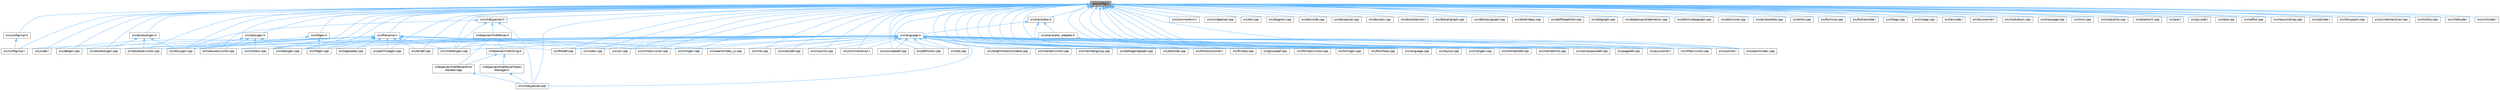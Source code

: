 digraph "src/config.h"
{
 // INTERACTIVE_SVG=YES
 // LATEX_PDF_SIZE
  bgcolor="transparent";
  edge [fontname=Helvetica,fontsize=10,labelfontname=Helvetica,labelfontsize=10];
  node [fontname=Helvetica,fontsize=10,shape=box,height=0.2,width=0.4];
  Node1 [label="src/config.h",height=0.2,width=0.4,color="gray40", fillcolor="grey60", style="filled", fontcolor="black",tooltip=" "];
  Node1 -> Node2 [dir="back",color="steelblue1",style="solid"];
  Node2 [label="src/cite.cpp",height=0.2,width=0.4,color="grey40", fillcolor="white", style="filled",URL="$d5/d0b/cite_8cpp.html",tooltip=" "];
  Node1 -> Node3 [dir="back",color="steelblue1",style="solid"];
  Node3 [label="src/classdef.cpp",height=0.2,width=0.4,color="grey40", fillcolor="white", style="filled",URL="$de/d89/classdef_8cpp.html",tooltip=" "];
  Node1 -> Node4 [dir="back",color="steelblue1",style="solid"];
  Node4 [label="src/classlist.cpp",height=0.2,width=0.4,color="grey40", fillcolor="white", style="filled",URL="$d6/d10/classlist_8cpp.html",tooltip=" "];
  Node1 -> Node5 [dir="back",color="steelblue1",style="solid"];
  Node5 [label="src/code.l",height=0.2,width=0.4,color="grey40", fillcolor="white", style="filled",URL="$da/d1f/code_8l.html",tooltip=" "];
  Node1 -> Node6 [dir="back",color="steelblue1",style="solid"];
  Node6 [label="src/commentcnv.l",height=0.2,width=0.4,color="grey40", fillcolor="white", style="filled",URL="$d0/d47/commentcnv_8l.html",tooltip=" "];
  Node1 -> Node7 [dir="back",color="steelblue1",style="solid"];
  Node7 [label="src/commentscan.l",height=0.2,width=0.4,color="grey40", fillcolor="white", style="filled",URL="$d7/d5f/commentscan_8l.html",tooltip=" "];
  Node1 -> Node8 [dir="back",color="steelblue1",style="solid"];
  Node8 [label="src/conceptdef.cpp",height=0.2,width=0.4,color="grey40", fillcolor="white", style="filled",URL="$d8/d0a/conceptdef_8cpp.html",tooltip=" "];
  Node1 -> Node9 [dir="back",color="steelblue1",style="solid"];
  Node9 [label="src/condparser.cpp",height=0.2,width=0.4,color="grey40", fillcolor="white", style="filled",URL="$d7/d6d/condparser_8cpp.html",tooltip=" "];
  Node1 -> Node10 [dir="back",color="steelblue1",style="solid"];
  Node10 [label="src/configimpl.h",height=0.2,width=0.4,color="grey40", fillcolor="white", style="filled",URL="$db/db1/configimpl_8h.html",tooltip=" "];
  Node10 -> Node11 [dir="back",color="steelblue1",style="solid"];
  Node11 [label="src/configimpl.l",height=0.2,width=0.4,color="grey40", fillcolor="white", style="filled",URL="$d9/de3/configimpl_8l.html",tooltip=" "];
  Node1 -> Node11 [dir="back",color="steelblue1",style="solid"];
  Node1 -> Node12 [dir="back",color="steelblue1",style="solid"];
  Node12 [label="src/context.cpp",height=0.2,width=0.4,color="grey40", fillcolor="white", style="filled",URL="$db/d12/context_8cpp.html",tooltip=" "];
  Node1 -> Node13 [dir="back",color="steelblue1",style="solid"];
  Node13 [label="src/defgen.cpp",height=0.2,width=0.4,color="grey40", fillcolor="white", style="filled",URL="$d3/d17/defgen_8cpp.html",tooltip=" "];
  Node1 -> Node14 [dir="back",color="steelblue1",style="solid"];
  Node14 [label="src/definition.cpp",height=0.2,width=0.4,color="grey40", fillcolor="white", style="filled",URL="$d3/dea/definition_8cpp.html",tooltip=" "];
  Node1 -> Node15 [dir="back",color="steelblue1",style="solid"];
  Node15 [label="src/dia.cpp",height=0.2,width=0.4,color="grey40", fillcolor="white", style="filled",URL="$d1/df5/dia_8cpp.html",tooltip=" "];
  Node1 -> Node16 [dir="back",color="steelblue1",style="solid"];
  Node16 [label="src/diagram.cpp",height=0.2,width=0.4,color="grey40", fillcolor="white", style="filled",URL="$da/d0d/diagram_8cpp.html",tooltip=" "];
  Node1 -> Node17 [dir="back",color="steelblue1",style="solid"];
  Node17 [label="src/dirdef.cpp",height=0.2,width=0.4,color="grey40", fillcolor="white", style="filled",URL="$d8/d52/dirdef_8cpp.html",tooltip=" "];
  Node1 -> Node18 [dir="back",color="steelblue1",style="solid"];
  Node18 [label="src/docbookgen.cpp",height=0.2,width=0.4,color="grey40", fillcolor="white", style="filled",URL="$d8/d29/docbookgen_8cpp.html",tooltip=" "];
  Node1 -> Node19 [dir="back",color="steelblue1",style="solid"];
  Node19 [label="src/docbookgen.h",height=0.2,width=0.4,color="grey40", fillcolor="white", style="filled",URL="$de/dea/docbookgen_8h.html",tooltip=" "];
  Node19 -> Node18 [dir="back",color="steelblue1",style="solid"];
  Node19 -> Node20 [dir="back",color="steelblue1",style="solid"];
  Node20 [label="src/docbookvisitor.cpp",height=0.2,width=0.4,color="grey40", fillcolor="white", style="filled",URL="$dc/d05/docbookvisitor_8cpp.html",tooltip=" "];
  Node19 -> Node21 [dir="back",color="steelblue1",style="solid"];
  Node21 [label="src/doxygen.cpp",height=0.2,width=0.4,color="grey40", fillcolor="white", style="filled",URL="$dc/d98/doxygen_8cpp.html",tooltip=" "];
  Node1 -> Node20 [dir="back",color="steelblue1",style="solid"];
  Node1 -> Node22 [dir="back",color="steelblue1",style="solid"];
  Node22 [label="src/docnode.cpp",height=0.2,width=0.4,color="grey40", fillcolor="white", style="filled",URL="$d0/d2b/docnode_8cpp.html",tooltip=" "];
  Node1 -> Node23 [dir="back",color="steelblue1",style="solid"];
  Node23 [label="src/docparser.cpp",height=0.2,width=0.4,color="grey40", fillcolor="white", style="filled",URL="$da/d17/docparser_8cpp.html",tooltip=" "];
  Node1 -> Node24 [dir="back",color="steelblue1",style="solid"];
  Node24 [label="src/docsets.cpp",height=0.2,width=0.4,color="grey40", fillcolor="white", style="filled",URL="$d7/d8f/docsets_8cpp.html",tooltip=" "];
  Node1 -> Node25 [dir="back",color="steelblue1",style="solid"];
  Node25 [label="src/doctokenizer.l",height=0.2,width=0.4,color="grey40", fillcolor="white", style="filled",URL="$d1/d39/doctokenizer_8l.html",tooltip=" "];
  Node1 -> Node26 [dir="back",color="steelblue1",style="solid"];
  Node26 [label="src/dot.cpp",height=0.2,width=0.4,color="grey40", fillcolor="white", style="filled",URL="$de/daa/dot_8cpp.html",tooltip=" "];
  Node1 -> Node27 [dir="back",color="steelblue1",style="solid"];
  Node27 [label="src/dotcallgraph.cpp",height=0.2,width=0.4,color="grey40", fillcolor="white", style="filled",URL="$d4/dd5/dotcallgraph_8cpp.html",tooltip=" "];
  Node1 -> Node28 [dir="back",color="steelblue1",style="solid"];
  Node28 [label="src/dotclassgraph.cpp",height=0.2,width=0.4,color="grey40", fillcolor="white", style="filled",URL="$d4/dcd/dotclassgraph_8cpp.html",tooltip=" "];
  Node1 -> Node29 [dir="back",color="steelblue1",style="solid"];
  Node29 [label="src/dotdirdeps.cpp",height=0.2,width=0.4,color="grey40", fillcolor="white", style="filled",URL="$da/d45/dotdirdeps_8cpp.html",tooltip=" "];
  Node1 -> Node30 [dir="back",color="steelblue1",style="solid"];
  Node30 [label="src/dotfilepatcher.cpp",height=0.2,width=0.4,color="grey40", fillcolor="white", style="filled",URL="$d9/d92/dotfilepatcher_8cpp.html",tooltip=" "];
  Node1 -> Node31 [dir="back",color="steelblue1",style="solid"];
  Node31 [label="src/dotgraph.cpp",height=0.2,width=0.4,color="grey40", fillcolor="white", style="filled",URL="$de/d45/dotgraph_8cpp.html",tooltip=" "];
  Node1 -> Node32 [dir="back",color="steelblue1",style="solid"];
  Node32 [label="src/dotgroupcollaboration.cpp",height=0.2,width=0.4,color="grey40", fillcolor="white", style="filled",URL="$d1/d86/dotgroupcollaboration_8cpp.html",tooltip=" "];
  Node1 -> Node33 [dir="back",color="steelblue1",style="solid"];
  Node33 [label="src/dotincldepgraph.cpp",height=0.2,width=0.4,color="grey40", fillcolor="white", style="filled",URL="$da/d57/dotincldepgraph_8cpp.html",tooltip=" "];
  Node1 -> Node34 [dir="back",color="steelblue1",style="solid"];
  Node34 [label="src/dotlegendgraph.cpp",height=0.2,width=0.4,color="grey40", fillcolor="white", style="filled",URL="$d4/d33/dotlegendgraph_8cpp.html",tooltip=" "];
  Node1 -> Node35 [dir="back",color="steelblue1",style="solid"];
  Node35 [label="src/dotnode.cpp",height=0.2,width=0.4,color="grey40", fillcolor="white", style="filled",URL="$df/d58/dotnode_8cpp.html",tooltip=" "];
  Node1 -> Node36 [dir="back",color="steelblue1",style="solid"];
  Node36 [label="src/dotrunner.cpp",height=0.2,width=0.4,color="grey40", fillcolor="white", style="filled",URL="$d1/dfe/dotrunner_8cpp.html",tooltip=" "];
  Node1 -> Node21 [dir="back",color="steelblue1",style="solid"];
  Node1 -> Node37 [dir="back",color="steelblue1",style="solid"];
  Node37 [label="src/eclipsehelp.cpp",height=0.2,width=0.4,color="grey40", fillcolor="white", style="filled",URL="$d8/d56/eclipsehelp_8cpp.html",tooltip=" "];
  Node1 -> Node38 [dir="back",color="steelblue1",style="solid"];
  Node38 [label="src/entry.cpp",height=0.2,width=0.4,color="grey40", fillcolor="white", style="filled",URL="$d2/dd2/entry_8cpp.html",tooltip=" "];
  Node1 -> Node39 [dir="back",color="steelblue1",style="solid"];
  Node39 [label="src/filedef.cpp",height=0.2,width=0.4,color="grey40", fillcolor="white", style="filled",URL="$d6/ddc/filedef_8cpp.html",tooltip=" "];
  Node1 -> Node40 [dir="back",color="steelblue1",style="solid"];
  Node40 [label="src/filename.h",height=0.2,width=0.4,color="grey40", fillcolor="white", style="filled",URL="$dc/dd6/filename_8h.html",tooltip=" "];
  Node40 -> Node5 [dir="back",color="steelblue1",style="solid"];
  Node40 -> Node12 [dir="back",color="steelblue1",style="solid"];
  Node40 -> Node13 [dir="back",color="steelblue1",style="solid"];
  Node40 -> Node17 [dir="back",color="steelblue1",style="solid"];
  Node40 -> Node18 [dir="back",color="steelblue1",style="solid"];
  Node40 -> Node20 [dir="back",color="steelblue1",style="solid"];
  Node40 -> Node21 [dir="back",color="steelblue1",style="solid"];
  Node40 -> Node39 [dir="back",color="steelblue1",style="solid"];
  Node40 -> Node41 [dir="back",color="steelblue1",style="solid"];
  Node41 [label="src/index.cpp",height=0.2,width=0.4,color="grey40", fillcolor="white", style="filled",URL="$db/d14/index_8cpp.html",tooltip="This file contains functions for the various index pages."];
  Node40 -> Node42 [dir="back",color="steelblue1",style="solid"];
  Node42 [label="src/latexgen.cpp",height=0.2,width=0.4,color="grey40", fillcolor="white", style="filled",URL="$d4/d42/latexgen_8cpp.html",tooltip=" "];
  Node40 -> Node43 [dir="back",color="steelblue1",style="solid"];
  Node43 [label="src/perlmodgen.cpp",height=0.2,width=0.4,color="grey40", fillcolor="white", style="filled",URL="$de/dd0/perlmodgen_8cpp.html",tooltip=" "];
  Node40 -> Node44 [dir="back",color="steelblue1",style="solid"];
  Node44 [label="src/rtfgen.cpp",height=0.2,width=0.4,color="grey40", fillcolor="white", style="filled",URL="$d0/d9c/rtfgen_8cpp.html",tooltip=" "];
  Node40 -> Node45 [dir="back",color="steelblue1",style="solid"];
  Node45 [label="src/searchindex_js.cpp",height=0.2,width=0.4,color="grey40", fillcolor="white", style="filled",URL="$d9/d2f/searchindex__js_8cpp.html",tooltip=" "];
  Node40 -> Node46 [dir="back",color="steelblue1",style="solid"];
  Node46 [label="src/tagreader.cpp",height=0.2,width=0.4,color="grey40", fillcolor="white", style="filled",URL="$d4/d7b/tagreader_8cpp.html",tooltip=" "];
  Node40 -> Node47 [dir="back",color="steelblue1",style="solid"];
  Node47 [label="src/util.cpp",height=0.2,width=0.4,color="grey40", fillcolor="white", style="filled",URL="$df/d2d/util_8cpp.html",tooltip=" "];
  Node40 -> Node48 [dir="back",color="steelblue1",style="solid"];
  Node48 [label="src/vhdldocgen.cpp",height=0.2,width=0.4,color="grey40", fillcolor="white", style="filled",URL="$de/dea/vhdldocgen_8cpp.html",tooltip=" "];
  Node40 -> Node49 [dir="back",color="steelblue1",style="solid"];
  Node49 [label="src/xmldocvisitor.cpp",height=0.2,width=0.4,color="grey40", fillcolor="white", style="filled",URL="$dd/db6/xmldocvisitor_8cpp.html",tooltip=" "];
  Node40 -> Node50 [dir="back",color="steelblue1",style="solid"];
  Node50 [label="src/xmlgen.cpp",height=0.2,width=0.4,color="grey40", fillcolor="white", style="filled",URL="$d0/dc3/xmlgen_8cpp.html",tooltip=" "];
  Node1 -> Node51 [dir="back",color="steelblue1",style="solid"];
  Node51 [label="src/formula.cpp",height=0.2,width=0.4,color="grey40", fillcolor="white", style="filled",URL="$d7/d5b/formula_8cpp.html",tooltip=" "];
  Node1 -> Node52 [dir="back",color="steelblue1",style="solid"];
  Node52 [label="src/fortrancode.l",height=0.2,width=0.4,color="grey40", fillcolor="white", style="filled",URL="$d9/d5b/fortrancode_8l.html",tooltip=" "];
  Node1 -> Node53 [dir="back",color="steelblue1",style="solid"];
  Node53 [label="src/fortranscanner.l",height=0.2,width=0.4,color="grey40", fillcolor="white", style="filled",URL="$dd/d00/fortranscanner_8l.html",tooltip=" "];
  Node1 -> Node54 [dir="back",color="steelblue1",style="solid"];
  Node54 [label="src/ftvhelp.cpp",height=0.2,width=0.4,color="grey40", fillcolor="white", style="filled",URL="$db/d41/ftvhelp_8cpp.html",tooltip=" "];
  Node1 -> Node55 [dir="back",color="steelblue1",style="solid"];
  Node55 [label="src/groupdef.cpp",height=0.2,width=0.4,color="grey40", fillcolor="white", style="filled",URL="$d6/d42/groupdef_8cpp.html",tooltip=" "];
  Node1 -> Node56 [dir="back",color="steelblue1",style="solid"];
  Node56 [label="src/htags.cpp",height=0.2,width=0.4,color="grey40", fillcolor="white", style="filled",URL="$d9/db7/htags_8cpp.html",tooltip=" "];
  Node1 -> Node57 [dir="back",color="steelblue1",style="solid"];
  Node57 [label="src/htmldocvisitor.cpp",height=0.2,width=0.4,color="grey40", fillcolor="white", style="filled",URL="$da/db0/htmldocvisitor_8cpp.html",tooltip=" "];
  Node1 -> Node58 [dir="back",color="steelblue1",style="solid"];
  Node58 [label="src/htmlgen.cpp",height=0.2,width=0.4,color="grey40", fillcolor="white", style="filled",URL="$d8/d6e/htmlgen_8cpp.html",tooltip=" "];
  Node1 -> Node59 [dir="back",color="steelblue1",style="solid"];
  Node59 [label="src/htmlhelp.cpp",height=0.2,width=0.4,color="grey40", fillcolor="white", style="filled",URL="$d3/d4b/htmlhelp_8cpp.html",tooltip=" "];
  Node1 -> Node60 [dir="back",color="steelblue1",style="solid"];
  Node60 [label="src/image.cpp",height=0.2,width=0.4,color="grey40", fillcolor="white", style="filled",URL="$db/d11/image_8cpp.html",tooltip=" "];
  Node1 -> Node41 [dir="back",color="steelblue1",style="solid"];
  Node1 -> Node61 [dir="back",color="steelblue1",style="solid"];
  Node61 [label="src/language.cpp",height=0.2,width=0.4,color="grey40", fillcolor="white", style="filled",URL="$d2/d48/language_8cpp.html",tooltip=" "];
  Node1 -> Node62 [dir="back",color="steelblue1",style="solid"];
  Node62 [label="src/latexdocvisitor.cpp",height=0.2,width=0.4,color="grey40", fillcolor="white", style="filled",URL="$d1/d4e/latexdocvisitor_8cpp.html",tooltip=" "];
  Node1 -> Node42 [dir="back",color="steelblue1",style="solid"];
  Node1 -> Node63 [dir="back",color="steelblue1",style="solid"];
  Node63 [label="src/latexgen.h",height=0.2,width=0.4,color="grey40", fillcolor="white", style="filled",URL="$d6/d9c/latexgen_8h.html",tooltip=" "];
  Node63 -> Node12 [dir="back",color="steelblue1",style="solid"];
  Node63 -> Node21 [dir="back",color="steelblue1",style="solid"];
  Node63 -> Node62 [dir="back",color="steelblue1",style="solid"];
  Node63 -> Node42 [dir="back",color="steelblue1",style="solid"];
  Node1 -> Node64 [dir="back",color="steelblue1",style="solid"];
  Node64 [label="src/layout.cpp",height=0.2,width=0.4,color="grey40", fillcolor="white", style="filled",URL="$db/d16/layout_8cpp.html",tooltip=" "];
  Node1 -> Node65 [dir="back",color="steelblue1",style="solid"];
  Node65 [label="src/lexcode.l",height=0.2,width=0.4,color="grey40", fillcolor="white", style="filled",URL="$d0/d7e/lexcode_8l.html",tooltip=" "];
  Node1 -> Node66 [dir="back",color="steelblue1",style="solid"];
  Node66 [label="src/lexscanner.l",height=0.2,width=0.4,color="grey40", fillcolor="white", style="filled",URL="$d4/d7d/lexscanner_8l.html",tooltip=" "];
  Node1 -> Node67 [dir="back",color="steelblue1",style="solid"];
  Node67 [label="src/mangen.cpp",height=0.2,width=0.4,color="grey40", fillcolor="white", style="filled",URL="$d7/de7/mangen_8cpp.html",tooltip=" "];
  Node1 -> Node68 [dir="back",color="steelblue1",style="solid"];
  Node68 [label="src/markdown.cpp",height=0.2,width=0.4,color="grey40", fillcolor="white", style="filled",URL="$de/d04/markdown_8cpp.html",tooltip=" "];
  Node1 -> Node69 [dir="back",color="steelblue1",style="solid"];
  Node69 [label="src/memberdef.cpp",height=0.2,width=0.4,color="grey40", fillcolor="white", style="filled",URL="$d0/d72/memberdef_8cpp.html",tooltip=" "];
  Node1 -> Node70 [dir="back",color="steelblue1",style="solid"];
  Node70 [label="src/memberlist.cpp",height=0.2,width=0.4,color="grey40", fillcolor="white", style="filled",URL="$d0/d14/memberlist_8cpp.html",tooltip=" "];
  Node1 -> Node71 [dir="back",color="steelblue1",style="solid"];
  Node71 [label="src/message.cpp",height=0.2,width=0.4,color="grey40", fillcolor="white", style="filled",URL="$d8/d6a/message_8cpp.html",tooltip=" "];
  Node1 -> Node72 [dir="back",color="steelblue1",style="solid"];
  Node72 [label="src/msc.cpp",height=0.2,width=0.4,color="grey40", fillcolor="white", style="filled",URL="$db/d33/msc_8cpp.html",tooltip=" "];
  Node1 -> Node73 [dir="back",color="steelblue1",style="solid"];
  Node73 [label="src/namespacedef.cpp",height=0.2,width=0.4,color="grey40", fillcolor="white", style="filled",URL="$d7/d1c/namespacedef_8cpp.html",tooltip=" "];
  Node1 -> Node74 [dir="back",color="steelblue1",style="solid"];
  Node74 [label="src/outputlist.cpp",height=0.2,width=0.4,color="grey40", fillcolor="white", style="filled",URL="$db/dd8/outputlist_8cpp.html",tooltip=" "];
  Node1 -> Node75 [dir="back",color="steelblue1",style="solid"];
  Node75 [label="src/pagedef.cpp",height=0.2,width=0.4,color="grey40", fillcolor="white", style="filled",URL="$d9/db4/pagedef_8cpp.html",tooltip=" "];
  Node1 -> Node43 [dir="back",color="steelblue1",style="solid"];
  Node1 -> Node76 [dir="back",color="steelblue1",style="solid"];
  Node76 [label="src/plantuml.cpp",height=0.2,width=0.4,color="grey40", fillcolor="white", style="filled",URL="$d7/d5b/plantuml_8cpp.html",tooltip=" "];
  Node1 -> Node77 [dir="back",color="steelblue1",style="solid"];
  Node77 [label="src/pre.l",height=0.2,width=0.4,color="grey40", fillcolor="white", style="filled",URL="$d0/da7/pre_8l.html",tooltip=" "];
  Node1 -> Node78 [dir="back",color="steelblue1",style="solid"];
  Node78 [label="src/pycode.l",height=0.2,width=0.4,color="grey40", fillcolor="white", style="filled",URL="$d3/ded/pycode_8l.html",tooltip=" "];
  Node1 -> Node79 [dir="back",color="steelblue1",style="solid"];
  Node79 [label="src/pyscanner.l",height=0.2,width=0.4,color="grey40", fillcolor="white", style="filled",URL="$de/d2b/pyscanner_8l.html",tooltip=" "];
  Node1 -> Node80 [dir="back",color="steelblue1",style="solid"];
  Node80 [label="src/qhp.cpp",height=0.2,width=0.4,color="grey40", fillcolor="white", style="filled",URL="$d9/d45/qhp_8cpp.html",tooltip=" "];
  Node1 -> Node81 [dir="back",color="steelblue1",style="solid"];
  Node81 [label="src/reflist.cpp",height=0.2,width=0.4,color="grey40", fillcolor="white", style="filled",URL="$d4/d09/reflist_8cpp.html",tooltip=" "];
  Node1 -> Node82 [dir="back",color="steelblue1",style="solid"];
  Node82 [label="src/resourcemgr.cpp",height=0.2,width=0.4,color="grey40", fillcolor="white", style="filled",URL="$d6/dde/resourcemgr_8cpp.html",tooltip=" "];
  Node1 -> Node83 [dir="back",color="steelblue1",style="solid"];
  Node83 [label="src/rtfdocvisitor.cpp",height=0.2,width=0.4,color="grey40", fillcolor="white", style="filled",URL="$de/d9a/rtfdocvisitor_8cpp.html",tooltip=" "];
  Node1 -> Node44 [dir="back",color="steelblue1",style="solid"];
  Node1 -> Node84 [dir="back",color="steelblue1",style="solid"];
  Node84 [label="src/rtfgen.h",height=0.2,width=0.4,color="grey40", fillcolor="white", style="filled",URL="$d4/daa/rtfgen_8h.html",tooltip=" "];
  Node84 -> Node21 [dir="back",color="steelblue1",style="solid"];
  Node84 -> Node44 [dir="back",color="steelblue1",style="solid"];
  Node1 -> Node85 [dir="back",color="steelblue1",style="solid"];
  Node85 [label="src/scanner.l",height=0.2,width=0.4,color="grey40", fillcolor="white", style="filled",URL="$da/d11/scanner_8l.html",tooltip=" "];
  Node1 -> Node86 [dir="back",color="steelblue1",style="solid"];
  Node86 [label="src/searchindex.cpp",height=0.2,width=0.4,color="grey40", fillcolor="white", style="filled",URL="$d7/d79/searchindex_8cpp.html",tooltip=" "];
  Node1 -> Node87 [dir="back",color="steelblue1",style="solid"];
  Node87 [label="src/sqlcode.l",height=0.2,width=0.4,color="grey40", fillcolor="white", style="filled",URL="$d2/dda/sqlcode_8l.html",tooltip=" "];
  Node1 -> Node88 [dir="back",color="steelblue1",style="solid"];
  Node88 [label="src/stlsupport.cpp",height=0.2,width=0.4,color="grey40", fillcolor="white", style="filled",URL="$d9/da1/stlsupport_8cpp.html",tooltip=" "];
  Node1 -> Node89 [dir="back",color="steelblue1",style="solid"];
  Node89 [label="src/symbolresolver.cpp",height=0.2,width=0.4,color="grey40", fillcolor="white", style="filled",URL="$d2/d99/symbolresolver_8cpp.html",tooltip=" "];
  Node1 -> Node90 [dir="back",color="steelblue1",style="solid"];
  Node90 [label="src/tooltip.cpp",height=0.2,width=0.4,color="grey40", fillcolor="white", style="filled",URL="$d7/d56/tooltip_8cpp.html",tooltip=" "];
  Node1 -> Node91 [dir="back",color="steelblue1",style="solid"];
  Node91 [label="src/translator.h",height=0.2,width=0.4,color="grey40", fillcolor="white", style="filled",URL="$d9/df1/translator_8h.html",tooltip=" "];
  Node91 -> Node61 [dir="back",color="steelblue1",style="solid"];
  Node91 -> Node92 [dir="back",color="steelblue1",style="solid"];
  Node92 [label="src/language.h",height=0.2,width=0.4,color="grey40", fillcolor="white", style="filled",URL="$d8/dce/language_8h.html",tooltip=" "];
  Node92 -> Node2 [dir="back",color="steelblue1",style="solid"];
  Node92 -> Node3 [dir="back",color="steelblue1",style="solid"];
  Node92 -> Node4 [dir="back",color="steelblue1",style="solid"];
  Node92 -> Node7 [dir="back",color="steelblue1",style="solid"];
  Node92 -> Node8 [dir="back",color="steelblue1",style="solid"];
  Node92 -> Node11 [dir="back",color="steelblue1",style="solid"];
  Node92 -> Node12 [dir="back",color="steelblue1",style="solid"];
  Node92 -> Node14 [dir="back",color="steelblue1",style="solid"];
  Node92 -> Node17 [dir="back",color="steelblue1",style="solid"];
  Node92 -> Node18 [dir="back",color="steelblue1",style="solid"];
  Node92 -> Node20 [dir="back",color="steelblue1",style="solid"];
  Node92 -> Node26 [dir="back",color="steelblue1",style="solid"];
  Node92 -> Node93 [dir="back",color="steelblue1",style="solid"];
  Node93 [label="src/dotgfxhierarchytable.cpp",height=0.2,width=0.4,color="grey40", fillcolor="white", style="filled",URL="$d4/d09/dotgfxhierarchytable_8cpp.html",tooltip=" "];
  Node92 -> Node34 [dir="back",color="steelblue1",style="solid"];
  Node92 -> Node35 [dir="back",color="steelblue1",style="solid"];
  Node92 -> Node21 [dir="back",color="steelblue1",style="solid"];
  Node92 -> Node39 [dir="back",color="steelblue1",style="solid"];
  Node92 -> Node53 [dir="back",color="steelblue1",style="solid"];
  Node92 -> Node54 [dir="back",color="steelblue1",style="solid"];
  Node92 -> Node55 [dir="back",color="steelblue1",style="solid"];
  Node92 -> Node57 [dir="back",color="steelblue1",style="solid"];
  Node92 -> Node58 [dir="back",color="steelblue1",style="solid"];
  Node92 -> Node59 [dir="back",color="steelblue1",style="solid"];
  Node92 -> Node41 [dir="back",color="steelblue1",style="solid"];
  Node92 -> Node61 [dir="back",color="steelblue1",style="solid"];
  Node92 -> Node62 [dir="back",color="steelblue1",style="solid"];
  Node92 -> Node42 [dir="back",color="steelblue1",style="solid"];
  Node92 -> Node64 [dir="back",color="steelblue1",style="solid"];
  Node92 -> Node94 [dir="back",color="steelblue1",style="solid"];
  Node94 [label="src/mandocvisitor.cpp",height=0.2,width=0.4,color="grey40", fillcolor="white", style="filled",URL="$d8/dde/mandocvisitor_8cpp.html",tooltip=" "];
  Node92 -> Node67 [dir="back",color="steelblue1",style="solid"];
  Node92 -> Node69 [dir="back",color="steelblue1",style="solid"];
  Node92 -> Node95 [dir="back",color="steelblue1",style="solid"];
  Node95 [label="src/membergroup.cpp",height=0.2,width=0.4,color="grey40", fillcolor="white", style="filled",URL="$d6/d18/membergroup_8cpp.html",tooltip=" "];
  Node92 -> Node70 [dir="back",color="steelblue1",style="solid"];
  Node92 -> Node73 [dir="back",color="steelblue1",style="solid"];
  Node92 -> Node75 [dir="back",color="steelblue1",style="solid"];
  Node92 -> Node79 [dir="back",color="steelblue1",style="solid"];
  Node92 -> Node83 [dir="back",color="steelblue1",style="solid"];
  Node92 -> Node44 [dir="back",color="steelblue1",style="solid"];
  Node92 -> Node85 [dir="back",color="steelblue1",style="solid"];
  Node92 -> Node86 [dir="back",color="steelblue1",style="solid"];
  Node92 -> Node45 [dir="back",color="steelblue1",style="solid"];
  Node92 -> Node47 [dir="back",color="steelblue1",style="solid"];
  Node92 -> Node48 [dir="back",color="steelblue1",style="solid"];
  Node92 -> Node96 [dir="back",color="steelblue1",style="solid"];
  Node96 [label="src/vhdljjparser.cpp",height=0.2,width=0.4,color="grey40", fillcolor="white", style="filled",URL="$d1/d86/vhdljjparser_8cpp.html",tooltip=" "];
  Node92 -> Node49 [dir="back",color="steelblue1",style="solid"];
  Node92 -> Node50 [dir="back",color="steelblue1",style="solid"];
  Node91 -> Node97 [dir="back",color="steelblue1",style="solid"];
  Node97 [label="src/translator_adapter.h",height=0.2,width=0.4,color="grey40", fillcolor="white", style="filled",URL="$da/de6/translator__adapter_8h.html",tooltip=" "];
  Node97 -> Node61 [dir="back",color="steelblue1",style="solid"];
  Node1 -> Node47 [dir="back",color="steelblue1",style="solid"];
  Node1 -> Node98 [dir="back",color="steelblue1",style="solid"];
  Node98 [label="src/vhdlcode.l",height=0.2,width=0.4,color="grey40", fillcolor="white", style="filled",URL="$d5/d6a/vhdlcode_8l.html",tooltip=" "];
  Node1 -> Node48 [dir="back",color="steelblue1",style="solid"];
  Node1 -> Node96 [dir="back",color="steelblue1",style="solid"];
  Node1 -> Node99 [dir="back",color="steelblue1",style="solid"];
  Node99 [label="src/vhdljjparser.h",height=0.2,width=0.4,color="grey40", fillcolor="white", style="filled",URL="$d2/d55/vhdljjparser_8h.html",tooltip=" "];
  Node99 -> Node21 [dir="back",color="steelblue1",style="solid"];
  Node99 -> Node48 [dir="back",color="steelblue1",style="solid"];
  Node99 -> Node96 [dir="back",color="steelblue1",style="solid"];
  Node99 -> Node100 [dir="back",color="steelblue1",style="solid"];
  Node100 [label="vhdlparser/VhdlParser.h",height=0.2,width=0.4,color="grey40", fillcolor="white", style="filled",URL="$d5/df9/_vhdl_parser_8h.html",tooltip=" "];
  Node100 -> Node48 [dir="back",color="steelblue1",style="solid"];
  Node100 -> Node101 [dir="back",color="steelblue1",style="solid"];
  Node101 [label="vhdlparser/VhdlParserError\lHandler.hpp",height=0.2,width=0.4,color="grey40", fillcolor="white", style="filled",URL="$d2/dc3/_vhdl_parser_error_handler_8hpp.html",tooltip=" "];
  Node101 -> Node96 [dir="back",color="steelblue1",style="solid"];
  Node100 -> Node102 [dir="back",color="steelblue1",style="solid"];
  Node102 [label="vhdlparser/vhdlstring.h",height=0.2,width=0.4,color="grey40", fillcolor="white", style="filled",URL="$d9/d48/vhdlstring_8h.html",tooltip=" "];
  Node102 -> Node101 [dir="back",color="steelblue1",style="solid"];
  Node102 -> Node103 [dir="back",color="steelblue1",style="solid"];
  Node103 [label="vhdlparser/VhdlParserToken\lManager.h",height=0.2,width=0.4,color="grey40", fillcolor="white", style="filled",URL="$d7/dad/_vhdl_parser_token_manager_8h.html",tooltip=" "];
  Node103 -> Node96 [dir="back",color="steelblue1",style="solid"];
  Node1 -> Node104 [dir="back",color="steelblue1",style="solid"];
  Node104 [label="src/xmlcode.l",height=0.2,width=0.4,color="grey40", fillcolor="white", style="filled",URL="$dc/dc1/xmlcode_8l.html",tooltip=" "];
  Node1 -> Node49 [dir="back",color="steelblue1",style="solid"];
  Node1 -> Node50 [dir="back",color="steelblue1",style="solid"];
}
